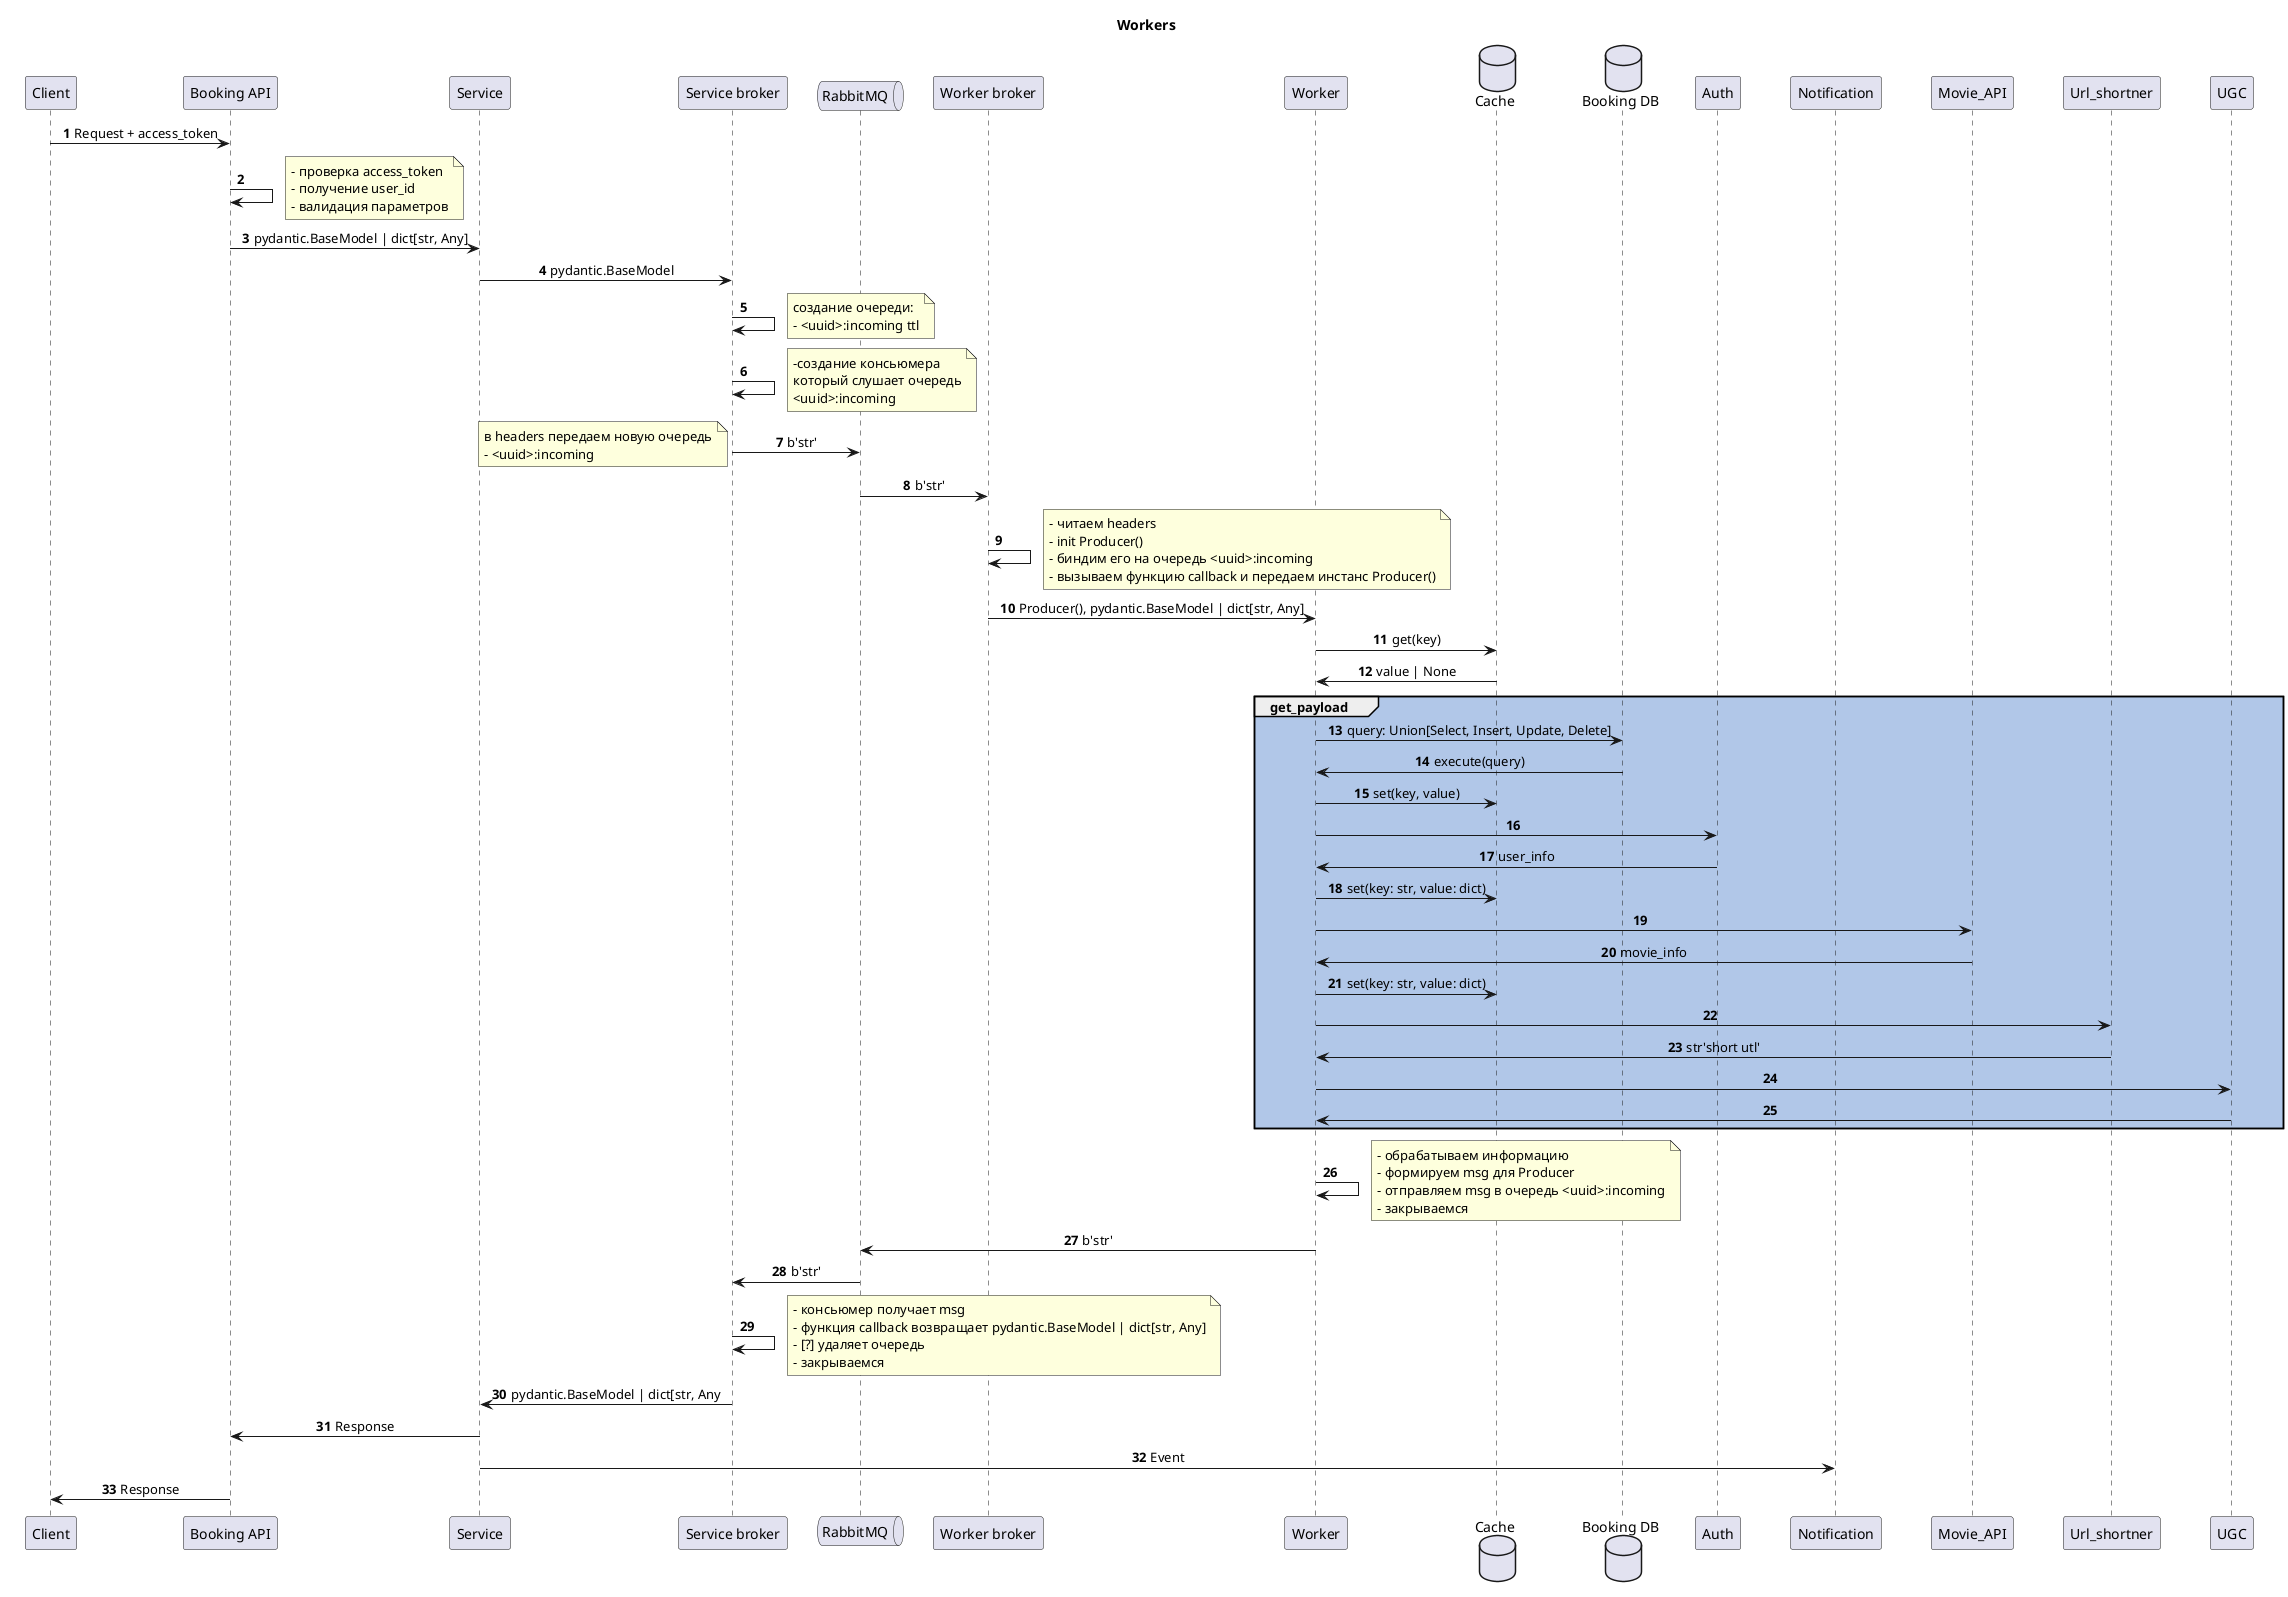 @startuml workers
' !theme materia
autonumber
skinparam sequence {
	ParticipantPadding 20
	MessageAlign center
}

title Workers

participant Client as Client
participant "Booking API" as API
participant "Service" as Service
participant "Service broker" as Broker_Service
participant "Service broker" as Broker_Service
queue RabbitMQ
participant "Worker broker" as Broker_Worker
participant "Worker" as Worker
database "Booking DB" as DB_Booking
database "Cache" as Cache_Worker
participant DB_Booking
participant Auth
participant Notification
participant Movie_API
participant Url_shortner
participant UGC

Client -> API: Request + access_token
API -> API:
note right
    - проверка access_token
    - получение user_id
    - валидация параметров
end note
API -> Service: pydantic.BaseModel | dict[str, Any]
Service -> Broker_Service: pydantic.BaseModel
Broker_Service -> Broker_Service:
note right
    создание очереди:
    - <uuid>:incoming ttl
end note
Broker_Service -> Broker_Service:
note right
    -создание консьюмера
    который слушает очередь
    <uuid>:incoming
end note
Broker_Service -> RabbitMQ: b'str'
note left
    в headers передаем новую очередь
    - <uuid>:incoming
end note
RabbitMQ -> Broker_Worker: b'str'
Broker_Worker -> Broker_Worker
note right
    - читаем headers
    - init Producer()
    - биндим его на очередь <uuid>:incoming
    - вызываем функцию callback и передаем инстанс Producer()
end note
Broker_Worker -> Worker: Producer(), pydantic.BaseModel | dict[str, Any]

Worker -> Cache_Worker: get(key)
Worker <- Cache_Worker: value | None
group #B1C7E8 get_payload
    Worker -> DB_Booking: query: Union[Select, Insert, Update, Delete]
    Worker <- DB_Booking: execute(query)
    Worker -> Cache_Worker: set(key, value)
    Worker -> Auth
    Worker <- Auth: user_info
    Worker -> Cache_Worker: set(key: str, value: dict)
    Worker -> Movie_API
    Worker <- Movie_API: movie_info
    Worker -> Cache_Worker: set(key: str, value: dict)
    Worker -> Url_shortner
    Worker <- Url_shortner: str'short utl'
    Worker -> UGC
    Worker <- UGC
end group
Worker -> Worker
note right
    - обрабатываем информацию
    - формируем msg для Producer
    - отправляем msg в очередь <uuid>:incoming
    - закрываемся
end note

Worker -> RabbitMQ: b'str'
Broker_Service <- RabbitMQ: b'str'

Broker_Service -> Broker_Service
note right
    - консьюмер получает msg
    - функция callback возвращает pydantic.BaseModel | dict[str, Any]
    - [?] удаляет очередь
    - закрываемся
end note
Broker_Service -> Service: pydantic.BaseModel | dict[str, Any
Service -> API: Response
Service -> Notification: Event
API -> Client: Response
@enduml